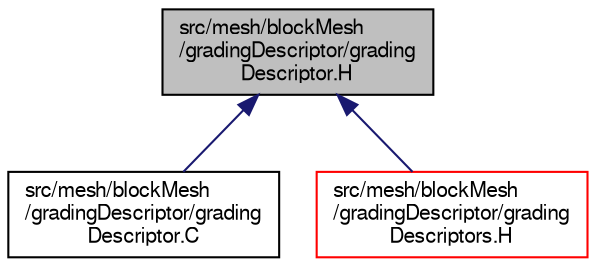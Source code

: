 digraph "src/mesh/blockMesh/gradingDescriptor/gradingDescriptor.H"
{
  bgcolor="transparent";
  edge [fontname="FreeSans",fontsize="10",labelfontname="FreeSans",labelfontsize="10"];
  node [fontname="FreeSans",fontsize="10",shape=record];
  Node24 [label="src/mesh/blockMesh\l/gradingDescriptor/grading\lDescriptor.H",height=0.2,width=0.4,color="black", fillcolor="grey75", style="filled", fontcolor="black"];
  Node24 -> Node25 [dir="back",color="midnightblue",fontsize="10",style="solid",fontname="FreeSans"];
  Node25 [label="src/mesh/blockMesh\l/gradingDescriptor/grading\lDescriptor.C",height=0.2,width=0.4,color="black",URL="$a07085.html"];
  Node24 -> Node26 [dir="back",color="midnightblue",fontsize="10",style="solid",fontname="FreeSans"];
  Node26 [label="src/mesh/blockMesh\l/gradingDescriptor/grading\lDescriptors.H",height=0.2,width=0.4,color="red",URL="$a07094.html"];
}
